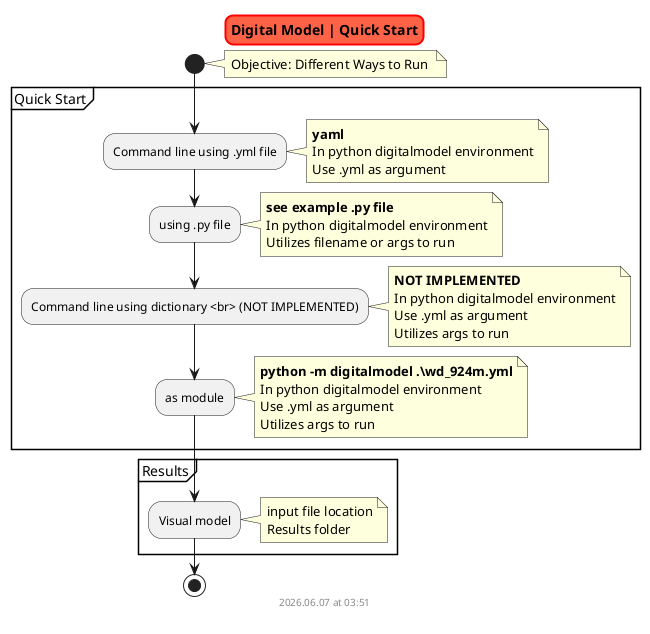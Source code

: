 @startuml digitalmodel_running
skinparam titleBorderRoundCorner 15
skinparam titleBorderThickness 2
skinparam titleBorderColor red
skinparam titleBackgroundColor Tomato

title Digital Model | Quick Start

start

    note right
        Objective: Different Ways to Run 
    end note

    partition "Quick Start" {

        :Command line using .yml file;
            note right
                **yaml**
                In python digitalmodel environment
                Use .yml as argument
            end note

        :using .py file;
            note right
                **see example .py file**
                In python digitalmodel environment
                Utilizes filename or args to run
            end note

        :Command line using dictionary <br> (NOT IMPLEMENTED);
            note right
                **NOT IMPLEMENTED**
                In python digitalmodel environment
                Use .yml as argument
                Utilizes args to run
            end note

        :as module;
            note right
                **python -m digitalmodel .\wd_924m.yml**
                In python digitalmodel environment
                Use .yml as argument
                Utilizes args to run
            end note

    }

    partition "Results" {
        :Visual model;
            note right
                input file location
                Results folder
            end note

    }


stop

footer
%date("yyyy.MM.dd' at 'HH:mm")
%filename()
end footer

@enduml
